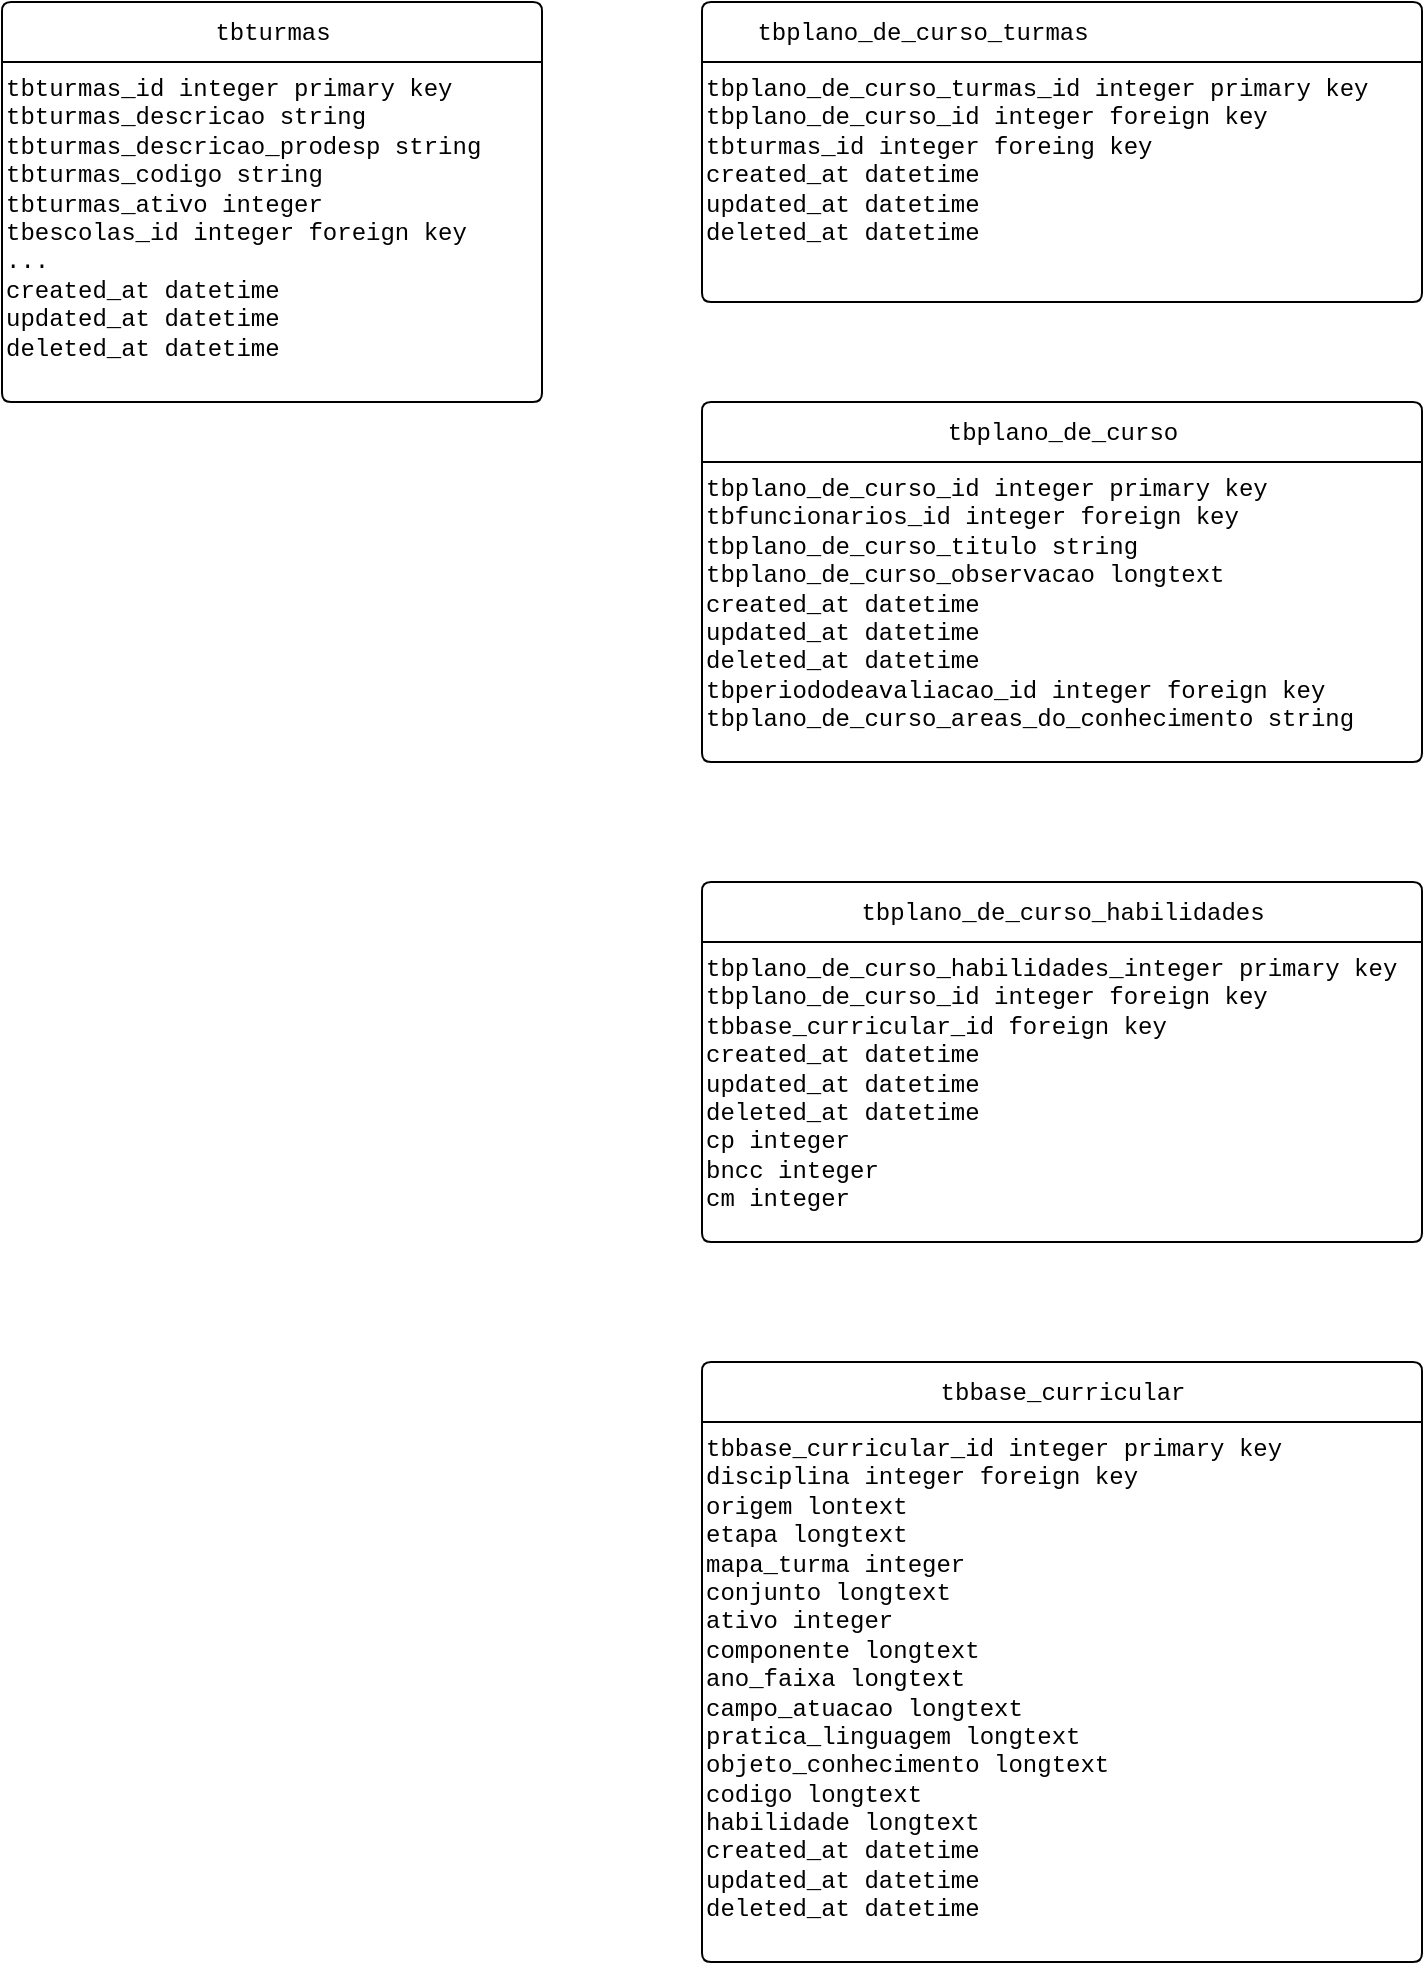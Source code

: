 <mxfile version="21.7.4" type="github">
  <diagram id="R2lEEEUBdFMjLlhIrx00" name="Page-1">
    <mxGraphModel dx="1665" dy="2649" grid="1" gridSize="10" guides="1" tooltips="1" connect="1" arrows="1" fold="1" page="1" pageScale="1" pageWidth="850" pageHeight="1100" math="0" shadow="0" extFonts="Permanent Marker^https://fonts.googleapis.com/css?family=Permanent+Marker">
      <root>
        <mxCell id="0" />
        <mxCell id="1" parent="0" />
        <mxCell id="adF5d4ZAmyr8IWEaQVo5-3" style="graphMlID=entity0;gradientDirection=east;shape=swimlane;startSize=30;rounded=1;arcSize=5;collapsible=0;strokeWidth=1.0;swimlaneFillColor=none;" parent="1" vertex="1">
          <mxGeometry x="40" y="-1040" width="360" height="180" as="geometry" />
        </mxCell>
        <mxCell id="adF5d4ZAmyr8IWEaQVo5-4" value="tbplano_de_curso_id integer primary key&lt;br&gt;tbfuncionarios_id integer foreign key&lt;br&gt;tbplano_de_curso_titulo string&amp;nbsp;&lt;br&gt;tbplano_de_curso_observacao longtext&lt;br&gt;created_at datetime&lt;br&gt;updated_at datetime&lt;br&gt;deleted_at datetime&lt;br&gt;tbperiododeavaliacao_id integer foreign key&lt;br&gt;tbplano_de_curso_areas_do_conhecimento string" style="text;html=1;spacing=0;align=left;fontFamily=courier;fontSize=12;fontStyle=0;=center;" parent="adF5d4ZAmyr8IWEaQVo5-3" vertex="1">
          <mxGeometry x="2" y="31.67" width="358" height="148.33" as="geometry" />
        </mxCell>
        <mxCell id="adF5d4ZAmyr8IWEaQVo5-5" value="&lt;font color=&quot;#000000&quot;&gt;tbplano_de_curso&lt;/font&gt;" style="text;html=1;spacing=0;align=center;fontFamily=courier;fontSize=12;fontStyle=0;=center;fontColor=#ffffff" parent="adF5d4ZAmyr8IWEaQVo5-3" vertex="1">
          <mxGeometry y="4" width="360" height="22" as="geometry" />
        </mxCell>
        <mxCell id="adF5d4ZAmyr8IWEaQVo5-6" style="graphMlID=entity0;gradientDirection=east;shape=swimlane;startSize=30;rounded=1;arcSize=5;collapsible=0;fillColor=none;strokeColor=#000000;strokeWidth=1.0;swimlaneFillColor=none;" parent="1" vertex="1">
          <mxGeometry x="40" y="-800" width="360" height="180" as="geometry" />
        </mxCell>
        <mxCell id="adF5d4ZAmyr8IWEaQVo5-7" value="&lt;font color=&quot;#000000&quot;&gt;tbplano_de_curso_habilidades_integer primary key&lt;br&gt;tbplano_de_curso_id integer foreign key&lt;br&gt;tbbase_curricular_id foreign key&lt;br&gt;created_at datetime&lt;br&gt;updated_at datetime&lt;br&gt;deleted_at datetime&lt;br&gt;cp integer&lt;br&gt;bncc integer&lt;br&gt;cm integer&lt;/font&gt;" style="text;html=1;spacing=0;align=left;fontFamily=courier;fontSize=12;fontStyle=0;=center;fontColor=#c4c4c4" parent="adF5d4ZAmyr8IWEaQVo5-6" vertex="1">
          <mxGeometry x="2" y="31.67" width="358" height="157" as="geometry" />
        </mxCell>
        <mxCell id="adF5d4ZAmyr8IWEaQVo5-8" value="&lt;font color=&quot;#000000&quot;&gt;tbplano_de_curso_habilidades&lt;/font&gt;" style="text;html=1;spacing=0;align=center;fontFamily=courier;fontSize=12;fontStyle=0;=center;fontColor=#ffffff" parent="adF5d4ZAmyr8IWEaQVo5-6" vertex="1">
          <mxGeometry y="4" width="360" height="22" as="geometry" />
        </mxCell>
        <mxCell id="adF5d4ZAmyr8IWEaQVo5-12" style="graphMlID=entity0;gradientDirection=east;shape=swimlane;startSize=30;rounded=1;arcSize=5;collapsible=0;fillColor=none;strokeColor=#000000;strokeWidth=1.0;swimlaneFillColor=none;fontColor=#FFFFFF;labelBackgroundColor=none;" parent="1" vertex="1">
          <mxGeometry x="40" y="-560" width="360" height="300" as="geometry" />
        </mxCell>
        <mxCell id="adF5d4ZAmyr8IWEaQVo5-13" value="&lt;font color=&quot;#000000&quot;&gt;tbbase_curricular_id integer primary key&lt;br&gt;disciplina integer foreign key&lt;br&gt;origem lontext&amp;nbsp;&lt;br&gt;etapa longtext&lt;br&gt;mapa_turma integer&lt;br&gt;conjunto longtext&lt;br&gt;ativo integer&lt;br&gt;componente longtext&lt;br&gt;ano_faixa longtext&lt;br&gt;campo_atuacao longtext&lt;br&gt;pratica_linguagem longtext&lt;br&gt;objeto_conhecimento longtext&lt;br&gt;codigo longtext&lt;br&gt;habilidade longtext&lt;br&gt;created_at datetime&lt;br&gt;updated_at datetime&lt;br&gt;deleted_at datetime&lt;span style=&quot;white-space: pre;&quot;&gt;&#x9;&lt;/span&gt;&lt;/font&gt;" style="text;html=1;spacing=0;align=left;fontFamily=courier;fontSize=12;fontStyle=0;=center;fontColor=#c4c4c4" parent="adF5d4ZAmyr8IWEaQVo5-12" vertex="1">
          <mxGeometry x="2" y="31.67" width="358" height="268.33" as="geometry" />
        </mxCell>
        <mxCell id="adF5d4ZAmyr8IWEaQVo5-14" value="&lt;font color=&quot;#000000&quot;&gt;tbbase_curricular&lt;/font&gt;" style="text;html=1;spacing=0;align=center;fontFamily=courier;fontSize=12;fontStyle=0;=center;fontColor=#ffffff" parent="adF5d4ZAmyr8IWEaQVo5-12" vertex="1">
          <mxGeometry y="4" width="360" height="22" as="geometry" />
        </mxCell>
        <mxCell id="QgI2FyBvnnxtlFc-VbqB-6" style="graphMlID=entity0;gradientDirection=east;shape=swimlane;startSize=30;rounded=1;arcSize=5;collapsible=0;fillColor=none;strokeColor=#000000;strokeWidth=1.0;swimlaneFillColor=none;fontColor=default;" parent="1" vertex="1">
          <mxGeometry x="40" y="-1240" width="360" height="150" as="geometry" />
        </mxCell>
        <mxCell id="QgI2FyBvnnxtlFc-VbqB-7" value="&lt;font color=&quot;#000000&quot;&gt;tbplano_de_curso_turmas_id integer primary key&lt;br&gt;tbplano_de_curso_id integer foreign key&lt;br&gt;tbturmas_id integer foreing key&lt;br&gt;created_at datetime&lt;br&gt;updated_at datetime&lt;br&gt;deleted_at datetime&lt;/font&gt;" style="text;html=1;spacing=0;align=left;fontFamily=courier;fontSize=12;fontStyle=0;=center;fontColor=#c4c4c4;swimlaneFillColor=none;strokeColor=none;" parent="QgI2FyBvnnxtlFc-VbqB-6" vertex="1">
          <mxGeometry x="2" y="31.67" width="358" height="100" as="geometry" />
        </mxCell>
        <mxCell id="QgI2FyBvnnxtlFc-VbqB-8" value="&lt;font color=&quot;#000000&quot;&gt;tbplano_de_curso_turmas&lt;/font&gt;" style="text;html=1;spacing=0;align=center;fontFamily=courier;fontSize=12;fontStyle=0;=center;fontColor=#ffffff;swimlaneFillColor=none;strokeColor=none;" parent="QgI2FyBvnnxtlFc-VbqB-6" vertex="1">
          <mxGeometry y="4" width="220" height="22" as="geometry" />
        </mxCell>
        <mxCell id="QgI2FyBvnnxtlFc-VbqB-208" style="graphMlID=entity0;gradientDirection=east;shape=swimlane;startSize=30;rounded=1;arcSize=5;collapsible=0;fillColor=none;strokeColor=#000000;strokeWidth=1.0;swimlaneFillColor=none;" parent="1" vertex="1">
          <mxGeometry x="-310" y="-1240" width="270" height="200" as="geometry" />
        </mxCell>
        <mxCell id="QgI2FyBvnnxtlFc-VbqB-209" value="&lt;font color=&quot;#000000&quot;&gt;tbturmas_id integer primary key&lt;br&gt;tbturmas_descricao string&amp;nbsp;&lt;br&gt;tbturmas_descricao_prodesp string&lt;br&gt;tbturmas_codigo string&lt;br&gt;tbturmas_ativo integer&amp;nbsp;&lt;br&gt;tbescolas_id integer foreign key&lt;br&gt;...&lt;br&gt;created_at datetime&lt;br&gt;updated_at datetime&lt;br&gt;deleted_at&lt;span style=&quot;white-space: pre;&quot;&gt;&amp;nbsp;datetime&lt;/span&gt;&lt;span style=&quot;white-space: pre;&quot;&gt;&amp;nbsp;&amp;nbsp;&amp;nbsp;&lt;/span&gt;&lt;span style=&quot;white-space: pre;&quot;&gt;&amp;nbsp;&amp;nbsp;&amp;nbsp;&amp;nbsp;&lt;/span&gt;&lt;span style=&quot;white-space: pre;&quot;&gt;&amp;nbsp;&amp;nbsp;&amp;nbsp;&amp;nbsp;&lt;/span&gt;&lt;span style=&quot;white-space: pre;&quot;&gt;&amp;nbsp;&amp;nbsp;&amp;nbsp;&amp;nbsp;&lt;/span&gt;&lt;/font&gt;" style="text;html=1;spacing=0;align=left;fontFamily=courier;fontSize=12;fontStyle=0;=center;fontColor=#c4c4c4" parent="QgI2FyBvnnxtlFc-VbqB-208" vertex="1">
          <mxGeometry x="2" y="31.67" width="258" height="168.33" as="geometry" />
        </mxCell>
        <mxCell id="QgI2FyBvnnxtlFc-VbqB-210" value="&lt;font color=&quot;#000000&quot;&gt;tbturmas&lt;/font&gt;" style="text;html=1;spacing=0;align=center;fontFamily=courier;fontSize=12;fontStyle=0;=center;fontColor=#ffffff" parent="QgI2FyBvnnxtlFc-VbqB-208" vertex="1">
          <mxGeometry y="4" width="270" height="22" as="geometry" />
        </mxCell>
      </root>
    </mxGraphModel>
  </diagram>
</mxfile>
